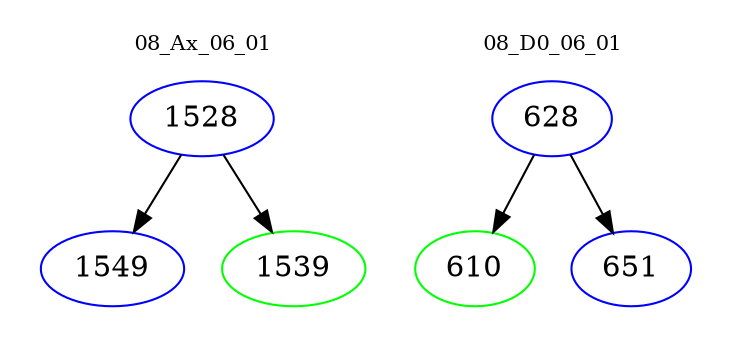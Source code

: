 digraph{
subgraph cluster_0 {
color = white
label = "08_Ax_06_01";
fontsize=10;
T0_1528 [label="1528", color="blue"]
T0_1528 -> T0_1549 [color="black"]
T0_1549 [label="1549", color="blue"]
T0_1528 -> T0_1539 [color="black"]
T0_1539 [label="1539", color="green"]
}
subgraph cluster_1 {
color = white
label = "08_D0_06_01";
fontsize=10;
T1_628 [label="628", color="blue"]
T1_628 -> T1_610 [color="black"]
T1_610 [label="610", color="green"]
T1_628 -> T1_651 [color="black"]
T1_651 [label="651", color="blue"]
}
}
